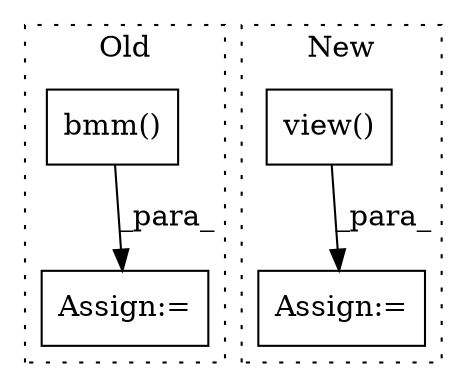 digraph G {
subgraph cluster0 {
1 [label="bmm()" a="75" s="4839,4864" l="10,1" shape="box"];
4 [label="Assign:=" a="68" s="4836" l="3" shape="box"];
label = "Old";
style="dotted";
}
subgraph cluster1 {
2 [label="view()" a="75" s="3704,3733" l="11,1" shape="box"];
3 [label="Assign:=" a="68" s="3695" l="9" shape="box"];
label = "New";
style="dotted";
}
1 -> 4 [label="_para_"];
2 -> 3 [label="_para_"];
}
